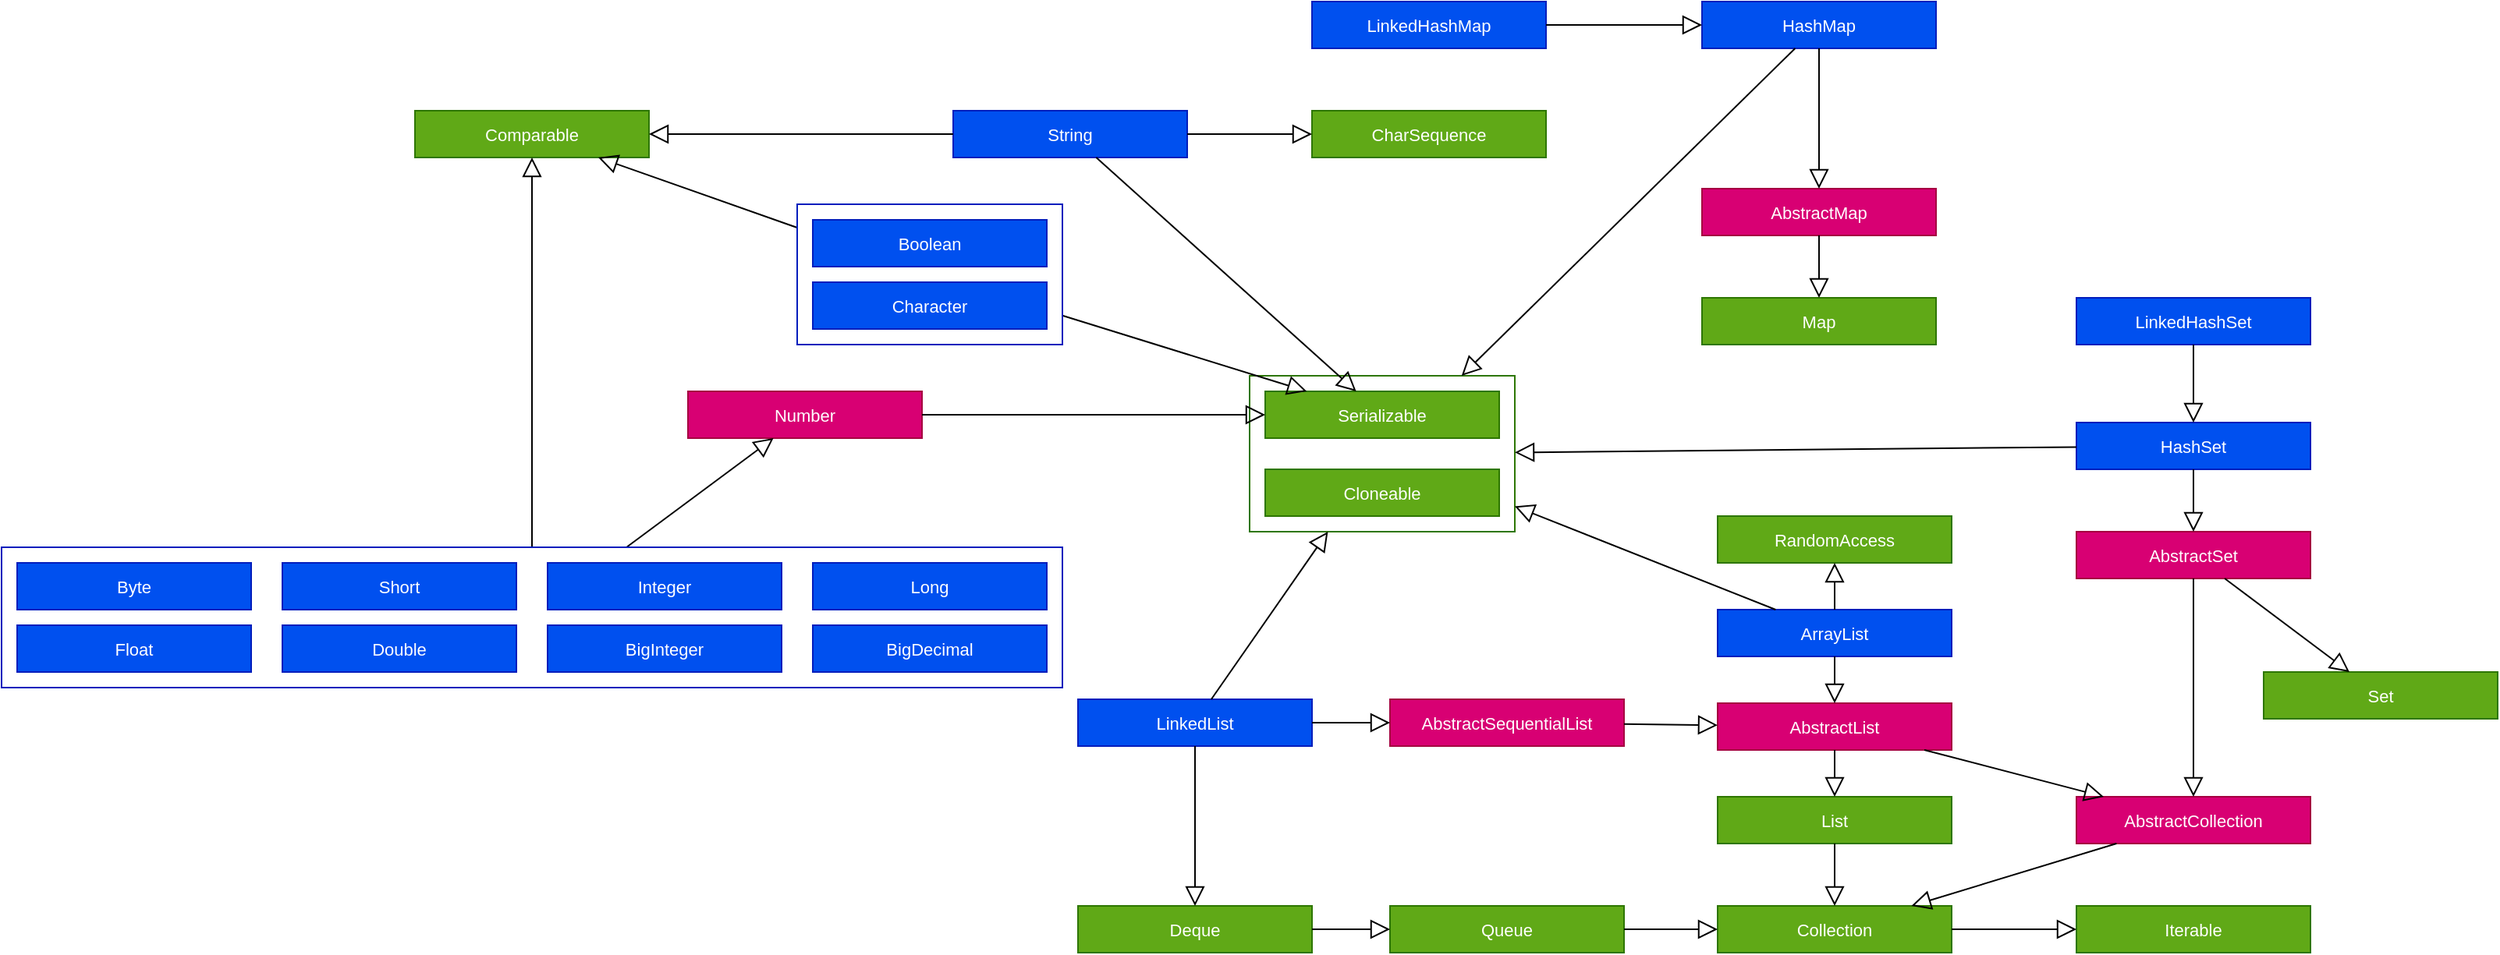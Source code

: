 <mxfile compressed="false" version="20.0.3" type="device">
  <diagram id="C5RBs43oDa-KdzZeNtuy" name="Page-1">
    <mxGraphModel dx="1430" dy="696" grid="1" gridSize="10" guides="1" tooltips="1" connect="1" arrows="1" fold="1" page="1" pageScale="1" pageWidth="1654" pageHeight="1169" math="0" shadow="0">
      <root>
        <mxCell id="WIyWlLk6GJQsqaUBKTNV-0" />
        <mxCell id="WIyWlLk6GJQsqaUBKTNV-1" parent="WIyWlLk6GJQsqaUBKTNV-0" />
        <mxCell id="bcarhAzKGb76M7BZtldy-30" value="String" style="rounded=0;fontFamily=Helvetica;fontSize=11;fontColor=#ffffff;fillColor=#0050ef;strokeColor=#001DBC;" parent="WIyWlLk6GJQsqaUBKTNV-1" vertex="1">
          <mxGeometry x="640" y="400" width="150" height="30" as="geometry" />
        </mxCell>
        <mxCell id="bcarhAzKGb76M7BZtldy-31" value="List" style="rounded=0;fontFamily=Helvetica;fontSize=11;fontColor=#ffffff;fillColor=#60a917;strokeColor=#2D7600;" parent="WIyWlLk6GJQsqaUBKTNV-1" vertex="1">
          <mxGeometry x="1130" y="840" width="150" height="30" as="geometry" />
        </mxCell>
        <mxCell id="bcarhAzKGb76M7BZtldy-46" value="Collection" style="rounded=0;fontFamily=Helvetica;fontSize=11;fontColor=#ffffff;fillColor=#60a917;strokeColor=#2D7600;" parent="WIyWlLk6GJQsqaUBKTNV-1" vertex="1">
          <mxGeometry x="1130" y="910" width="150" height="30" as="geometry" />
        </mxCell>
        <mxCell id="bcarhAzKGb76M7BZtldy-48" value="Iterable" style="rounded=0;fontFamily=Helvetica;fontSize=11;fontColor=#ffffff;fillColor=#60a917;strokeColor=#2D7600;" parent="WIyWlLk6GJQsqaUBKTNV-1" vertex="1">
          <mxGeometry x="1360" y="910" width="150" height="30" as="geometry" />
        </mxCell>
        <mxCell id="bcarhAzKGb76M7BZtldy-50" value="ArrayList" style="rounded=0;fontFamily=Helvetica;fontSize=11;fontColor=#ffffff;fillColor=#0050ef;strokeColor=#001DBC;" parent="WIyWlLk6GJQsqaUBKTNV-1" vertex="1">
          <mxGeometry x="1130" y="720" width="150" height="30" as="geometry" />
        </mxCell>
        <mxCell id="bcarhAzKGb76M7BZtldy-51" value="LinkedList" style="rounded=0;fontFamily=Helvetica;fontSize=11;fontColor=#ffffff;fillColor=#0050ef;strokeColor=#001DBC;" parent="WIyWlLk6GJQsqaUBKTNV-1" vertex="1">
          <mxGeometry x="720" y="777.5" width="150" height="30" as="geometry" />
        </mxCell>
        <mxCell id="bcarhAzKGb76M7BZtldy-53" value="RandomAccess" style="rounded=0;fontFamily=Helvetica;fontSize=11;fontColor=#ffffff;fillColor=#60a917;strokeColor=#2D7600;" parent="WIyWlLk6GJQsqaUBKTNV-1" vertex="1">
          <mxGeometry x="1130" y="660" width="150" height="30" as="geometry" />
        </mxCell>
        <mxCell id="bcarhAzKGb76M7BZtldy-55" value="Deque" style="rounded=0;fontFamily=Helvetica;fontSize=11;fontColor=#ffffff;fillColor=#60a917;strokeColor=#2D7600;" parent="WIyWlLk6GJQsqaUBKTNV-1" vertex="1">
          <mxGeometry x="720" y="910" width="150" height="30" as="geometry" />
        </mxCell>
        <mxCell id="bcarhAzKGb76M7BZtldy-62" value="Queue" style="rounded=0;fontFamily=Helvetica;fontSize=11;fontColor=#ffffff;fillColor=#60a917;strokeColor=#2D7600;" parent="WIyWlLk6GJQsqaUBKTNV-1" vertex="1">
          <mxGeometry x="920" y="910" width="150" height="30" as="geometry" />
        </mxCell>
        <mxCell id="bcarhAzKGb76M7BZtldy-66" value="AbstractSequentialList" style="rounded=0;fontFamily=Helvetica;fontSize=11;fontColor=#ffffff;fillColor=#d80073;strokeColor=#A50040;" parent="WIyWlLk6GJQsqaUBKTNV-1" vertex="1">
          <mxGeometry x="920" y="777.5" width="150" height="30" as="geometry" />
        </mxCell>
        <mxCell id="bcarhAzKGb76M7BZtldy-67" value="AbstractList" style="rounded=0;fontFamily=Helvetica;fontSize=11;fontColor=#ffffff;fillColor=#d80073;strokeColor=#A50040;" parent="WIyWlLk6GJQsqaUBKTNV-1" vertex="1">
          <mxGeometry x="1130" y="780" width="150" height="30" as="geometry" />
        </mxCell>
        <mxCell id="bcarhAzKGb76M7BZtldy-68" value="AbstractCollection" style="rounded=0;fontFamily=Helvetica;fontSize=11;fontColor=#ffffff;fillColor=#d80073;strokeColor=#A50040;" parent="WIyWlLk6GJQsqaUBKTNV-1" vertex="1">
          <mxGeometry x="1360" y="840" width="150" height="30" as="geometry" />
        </mxCell>
        <mxCell id="bcarhAzKGb76M7BZtldy-86" value="CharSequence" style="rounded=0;fontFamily=Helvetica;fontSize=11;fontColor=#ffffff;fillColor=#60a917;strokeColor=#2D7600;" parent="WIyWlLk6GJQsqaUBKTNV-1" vertex="1">
          <mxGeometry x="870" y="400" width="150" height="30" as="geometry" />
        </mxCell>
        <mxCell id="bcarhAzKGb76M7BZtldy-98" value="AbstractSet" style="rounded=0;fontFamily=Helvetica;fontSize=11;fontColor=#ffffff;fillColor=#d80073;strokeColor=#A50040;" parent="WIyWlLk6GJQsqaUBKTNV-1" vertex="1">
          <mxGeometry x="1360" y="670" width="150" height="30" as="geometry" />
        </mxCell>
        <mxCell id="bcarhAzKGb76M7BZtldy-99" value="Set" style="rounded=0;fontFamily=Helvetica;fontSize=11;fontColor=#ffffff;fillColor=#60a917;strokeColor=#2D7600;" parent="WIyWlLk6GJQsqaUBKTNV-1" vertex="1">
          <mxGeometry x="1480" y="760" width="150" height="30" as="geometry" />
        </mxCell>
        <mxCell id="bcarhAzKGb76M7BZtldy-32" value="Map" style="rounded=0;fontFamily=Helvetica;fontSize=11;fontColor=#ffffff;fillColor=#60a917;strokeColor=#2D7600;" parent="WIyWlLk6GJQsqaUBKTNV-1" vertex="1">
          <mxGeometry x="1120" y="520" width="150" height="30" as="geometry" />
        </mxCell>
        <mxCell id="bcarhAzKGb76M7BZtldy-88" value="HashMap" style="rounded=0;fontFamily=Helvetica;fontSize=11;fontColor=#ffffff;fillColor=#0050ef;strokeColor=#001DBC;" parent="WIyWlLk6GJQsqaUBKTNV-1" vertex="1">
          <mxGeometry x="1120" y="330" width="150" height="30" as="geometry" />
        </mxCell>
        <mxCell id="bcarhAzKGb76M7BZtldy-89" value="AbstractMap" style="rounded=0;fontFamily=Helvetica;fontSize=11;fontColor=#ffffff;fillColor=#d80073;strokeColor=#A50040;" parent="WIyWlLk6GJQsqaUBKTNV-1" vertex="1">
          <mxGeometry x="1120" y="450" width="150" height="30" as="geometry" />
        </mxCell>
        <mxCell id="bcarhAzKGb76M7BZtldy-94" value="LinkedHashMap" style="rounded=0;fontFamily=Helvetica;fontSize=11;fontColor=#ffffff;fillColor=#0050ef;strokeColor=#001DBC;" parent="WIyWlLk6GJQsqaUBKTNV-1" vertex="1">
          <mxGeometry x="870" y="330" width="150" height="30" as="geometry" />
        </mxCell>
        <mxCell id="bcarhAzKGb76M7BZtldy-97" value="HashSet" style="rounded=0;fontFamily=Helvetica;fontSize=11;fontColor=#ffffff;fillColor=#0050ef;strokeColor=#001DBC;" parent="WIyWlLk6GJQsqaUBKTNV-1" vertex="1">
          <mxGeometry x="1360" y="600" width="150" height="30" as="geometry" />
        </mxCell>
        <mxCell id="bcarhAzKGb76M7BZtldy-104" value="LinkedHashSet" style="rounded=0;fontFamily=Helvetica;fontSize=11;fontColor=#ffffff;fillColor=#0050ef;strokeColor=#001DBC;" parent="WIyWlLk6GJQsqaUBKTNV-1" vertex="1">
          <mxGeometry x="1360" y="520" width="150" height="30" as="geometry" />
        </mxCell>
        <mxCell id="bcarhAzKGb76M7BZtldy-27" value="Number" style="rounded=0;fontFamily=Helvetica;fontSize=11;fontColor=#ffffff;fillColor=#d80073;strokeColor=#A50040;" parent="WIyWlLk6GJQsqaUBKTNV-1" vertex="1">
          <mxGeometry x="470" y="580" width="150" height="30" as="geometry" />
        </mxCell>
        <mxCell id="bcarhAzKGb76M7BZtldy-76" value="Comparable" style="rounded=0;fontFamily=Helvetica;fontSize=11;fontColor=#ffffff;fillColor=#60a917;strokeColor=#2D7600;" parent="WIyWlLk6GJQsqaUBKTNV-1" vertex="1">
          <mxGeometry x="295" y="400" width="150" height="30" as="geometry" />
        </mxCell>
        <mxCell id="xo6h9skGutNDoiyW-js7-5" value="" style="group" vertex="1" connectable="0" parent="WIyWlLk6GJQsqaUBKTNV-1">
          <mxGeometry x="830" y="570" width="170" height="100" as="geometry" />
        </mxCell>
        <mxCell id="bcarhAzKGb76M7BZtldy-115" value="" style="rounded=0;fontFamily=Helvetica;fontSize=11;fontColor=#ffffff;fillColor=none;strokeColor=#2D7600;" parent="xo6h9skGutNDoiyW-js7-5" vertex="1">
          <mxGeometry width="170" height="100" as="geometry" />
        </mxCell>
        <mxCell id="bcarhAzKGb76M7BZtldy-28" value="Serializable" style="rounded=0;fontFamily=Helvetica;fontSize=11;fontColor=#ffffff;fillColor=#60a917;strokeColor=#2D7600;" parent="xo6h9skGutNDoiyW-js7-5" vertex="1">
          <mxGeometry x="10" y="10" width="150" height="30" as="geometry" />
        </mxCell>
        <mxCell id="bcarhAzKGb76M7BZtldy-59" value="Cloneable" style="rounded=0;fontFamily=Helvetica;fontSize=11;fontColor=#ffffff;fillColor=#60a917;strokeColor=#2D7600;" parent="xo6h9skGutNDoiyW-js7-5" vertex="1">
          <mxGeometry x="10" y="60" width="150" height="30" as="geometry" />
        </mxCell>
        <mxCell id="bcarhAzKGb76M7BZtldy-58" value="" style="edgeStyle=none;shape=connector;rounded=0;orthogonalLoop=1;jettySize=auto;shadow=0;labelBackgroundColor=default;fontFamily=Helvetica;fontSize=11;fontColor=default;endArrow=block;endFill=0;endSize=10;strokeColor=default;strokeWidth=1;elbow=vertical;" parent="WIyWlLk6GJQsqaUBKTNV-1" source="bcarhAzKGb76M7BZtldy-50" target="bcarhAzKGb76M7BZtldy-115" edge="1">
          <mxGeometry relative="1" as="geometry" />
        </mxCell>
        <mxCell id="bcarhAzKGb76M7BZtldy-114" style="edgeStyle=none;shape=connector;rounded=0;orthogonalLoop=1;jettySize=auto;html=0;shadow=0;labelBackgroundColor=default;fontFamily=Helvetica;fontSize=11;fontColor=default;endArrow=block;endFill=0;endSize=10;strokeColor=default;strokeWidth=1;elbow=vertical;" parent="WIyWlLk6GJQsqaUBKTNV-1" source="xo6h9skGutNDoiyW-js7-18" target="bcarhAzKGb76M7BZtldy-76" edge="1">
          <mxGeometry relative="1" as="geometry" />
        </mxCell>
        <mxCell id="bcarhAzKGb76M7BZtldy-74" style="edgeStyle=none;shape=connector;rounded=0;orthogonalLoop=1;jettySize=auto;html=0;shadow=0;labelBackgroundColor=default;fontFamily=Helvetica;fontSize=11;fontColor=default;endArrow=block;endFill=0;endSize=10;strokeColor=default;strokeWidth=1;elbow=vertical;" parent="WIyWlLk6GJQsqaUBKTNV-1" source="bcarhAzKGb76M7BZtldy-67" target="bcarhAzKGb76M7BZtldy-31" edge="1">
          <mxGeometry relative="1" as="geometry">
            <mxPoint x="1649" y="690" as="targetPoint" />
          </mxGeometry>
        </mxCell>
        <mxCell id="bcarhAzKGb76M7BZtldy-47" value="" style="edgeStyle=none;shape=connector;rounded=0;orthogonalLoop=1;jettySize=auto;shadow=0;labelBackgroundColor=default;fontFamily=Helvetica;fontSize=11;fontColor=default;endArrow=block;endFill=0;endSize=10;strokeColor=default;strokeWidth=1;elbow=vertical;" parent="WIyWlLk6GJQsqaUBKTNV-1" source="bcarhAzKGb76M7BZtldy-31" target="bcarhAzKGb76M7BZtldy-46" edge="1">
          <mxGeometry relative="1" as="geometry">
            <mxPoint x="1649" y="585" as="sourcePoint" />
          </mxGeometry>
        </mxCell>
        <mxCell id="bcarhAzKGb76M7BZtldy-72" style="edgeStyle=none;shape=connector;rounded=0;orthogonalLoop=1;jettySize=auto;html=0;shadow=0;labelBackgroundColor=default;fontFamily=Helvetica;fontSize=11;fontColor=default;endArrow=block;endFill=0;endSize=10;strokeColor=default;strokeWidth=1;elbow=vertical;" parent="WIyWlLk6GJQsqaUBKTNV-1" source="bcarhAzKGb76M7BZtldy-68" target="bcarhAzKGb76M7BZtldy-46" edge="1">
          <mxGeometry relative="1" as="geometry" />
        </mxCell>
        <mxCell id="bcarhAzKGb76M7BZtldy-175" style="shape=connector;rounded=0;orthogonalLoop=1;jettySize=auto;html=0;shadow=0;labelBackgroundColor=default;fontFamily=Helvetica;fontSize=11;fontColor=default;endArrow=block;endFill=0;endSize=10;strokeColor=default;strokeWidth=1;elbow=vertical;" parent="WIyWlLk6GJQsqaUBKTNV-1" source="bcarhAzKGb76M7BZtldy-46" target="bcarhAzKGb76M7BZtldy-48" edge="1">
          <mxGeometry relative="1" as="geometry" />
        </mxCell>
        <mxCell id="bcarhAzKGb76M7BZtldy-75" style="edgeStyle=none;shape=connector;rounded=0;orthogonalLoop=1;jettySize=auto;html=0;shadow=0;labelBackgroundColor=default;fontFamily=Helvetica;fontSize=11;fontColor=default;endArrow=block;endFill=0;endSize=10;strokeColor=default;strokeWidth=1;elbow=vertical;" parent="WIyWlLk6GJQsqaUBKTNV-1" source="bcarhAzKGb76M7BZtldy-50" target="bcarhAzKGb76M7BZtldy-67" edge="1">
          <mxGeometry relative="1" as="geometry">
            <mxPoint x="1639" y="760" as="sourcePoint" />
          </mxGeometry>
        </mxCell>
        <mxCell id="bcarhAzKGb76M7BZtldy-129" value="" style="edgeStyle=none;shape=connector;rounded=0;orthogonalLoop=1;jettySize=auto;html=0;shadow=0;labelBackgroundColor=default;fontFamily=Helvetica;fontSize=11;fontColor=default;endArrow=block;endFill=0;endSize=10;strokeColor=default;strokeWidth=1;elbow=vertical;" parent="WIyWlLk6GJQsqaUBKTNV-1" source="bcarhAzKGb76M7BZtldy-50" target="bcarhAzKGb76M7BZtldy-53" edge="1">
          <mxGeometry relative="1" as="geometry" />
        </mxCell>
        <mxCell id="bcarhAzKGb76M7BZtldy-56" value="" style="edgeStyle=none;shape=connector;rounded=0;orthogonalLoop=1;jettySize=auto;shadow=0;labelBackgroundColor=default;fontFamily=Helvetica;fontSize=11;fontColor=default;endArrow=block;endFill=0;endSize=10;strokeColor=default;strokeWidth=1;elbow=vertical;" parent="WIyWlLk6GJQsqaUBKTNV-1" source="bcarhAzKGb76M7BZtldy-51" target="bcarhAzKGb76M7BZtldy-55" edge="1">
          <mxGeometry relative="1" as="geometry" />
        </mxCell>
        <mxCell id="bcarhAzKGb76M7BZtldy-60" value="" style="edgeStyle=none;shape=connector;rounded=0;orthogonalLoop=1;jettySize=auto;shadow=0;labelBackgroundColor=default;fontFamily=Helvetica;fontSize=11;fontColor=default;endArrow=block;endFill=0;endSize=10;strokeColor=default;strokeWidth=1;elbow=vertical;" parent="WIyWlLk6GJQsqaUBKTNV-1" source="bcarhAzKGb76M7BZtldy-51" target="bcarhAzKGb76M7BZtldy-115" edge="1">
          <mxGeometry relative="1" as="geometry" />
        </mxCell>
        <mxCell id="bcarhAzKGb76M7BZtldy-63" value="" style="edgeStyle=none;shape=connector;rounded=0;orthogonalLoop=1;jettySize=auto;shadow=0;labelBackgroundColor=default;fontFamily=Helvetica;fontSize=11;fontColor=default;endArrow=block;endFill=0;endSize=10;strokeColor=default;strokeWidth=1;elbow=vertical;" parent="WIyWlLk6GJQsqaUBKTNV-1" source="bcarhAzKGb76M7BZtldy-55" target="bcarhAzKGb76M7BZtldy-62" edge="1">
          <mxGeometry relative="1" as="geometry" />
        </mxCell>
        <mxCell id="bcarhAzKGb76M7BZtldy-64" value="" style="edgeStyle=none;shape=connector;rounded=0;orthogonalLoop=1;jettySize=auto;shadow=0;labelBackgroundColor=default;fontFamily=Helvetica;fontSize=11;fontColor=default;endArrow=block;endFill=0;endSize=10;strokeColor=default;strokeWidth=1;elbow=vertical;" parent="WIyWlLk6GJQsqaUBKTNV-1" source="bcarhAzKGb76M7BZtldy-62" target="bcarhAzKGb76M7BZtldy-46" edge="1">
          <mxGeometry relative="1" as="geometry">
            <mxPoint x="1662.952" y="625.0" as="sourcePoint" />
          </mxGeometry>
        </mxCell>
        <mxCell id="bcarhAzKGb76M7BZtldy-71" style="edgeStyle=none;shape=connector;rounded=0;orthogonalLoop=1;jettySize=auto;html=0;shadow=0;labelBackgroundColor=default;fontFamily=Helvetica;fontSize=11;fontColor=default;endArrow=block;endFill=0;endSize=10;strokeColor=default;strokeWidth=1;elbow=vertical;" parent="WIyWlLk6GJQsqaUBKTNV-1" source="bcarhAzKGb76M7BZtldy-51" target="bcarhAzKGb76M7BZtldy-66" edge="1">
          <mxGeometry relative="1" as="geometry" />
        </mxCell>
        <mxCell id="bcarhAzKGb76M7BZtldy-69" style="shape=connector;rounded=0;orthogonalLoop=1;jettySize=auto;html=0;shadow=0;labelBackgroundColor=default;fontFamily=Helvetica;fontSize=11;fontColor=default;endArrow=block;endFill=0;endSize=10;strokeColor=default;strokeWidth=1;elbow=vertical;jumpStyle=arc;jumpSize=10;" parent="WIyWlLk6GJQsqaUBKTNV-1" source="bcarhAzKGb76M7BZtldy-66" target="bcarhAzKGb76M7BZtldy-67" edge="1">
          <mxGeometry relative="1" as="geometry" />
        </mxCell>
        <mxCell id="bcarhAzKGb76M7BZtldy-70" style="edgeStyle=none;shape=connector;rounded=0;orthogonalLoop=1;jettySize=auto;html=0;shadow=0;labelBackgroundColor=default;fontFamily=Helvetica;fontSize=11;fontColor=default;endArrow=block;endFill=0;endSize=10;strokeColor=default;strokeWidth=1;elbow=vertical;" parent="WIyWlLk6GJQsqaUBKTNV-1" source="bcarhAzKGb76M7BZtldy-67" target="bcarhAzKGb76M7BZtldy-68" edge="1">
          <mxGeometry relative="1" as="geometry" />
        </mxCell>
        <mxCell id="bcarhAzKGb76M7BZtldy-85" style="edgeStyle=none;shape=connector;rounded=0;orthogonalLoop=1;jettySize=auto;html=0;shadow=0;labelBackgroundColor=default;fontFamily=Helvetica;fontSize=11;fontColor=default;endArrow=block;endFill=0;endSize=10;strokeColor=default;strokeWidth=1;elbow=vertical;" parent="WIyWlLk6GJQsqaUBKTNV-1" source="bcarhAzKGb76M7BZtldy-30" target="bcarhAzKGb76M7BZtldy-76" edge="1">
          <mxGeometry relative="1" as="geometry" />
        </mxCell>
        <mxCell id="bcarhAzKGb76M7BZtldy-112" style="edgeStyle=none;shape=connector;rounded=0;orthogonalLoop=1;jettySize=auto;html=0;shadow=0;labelBackgroundColor=default;fontFamily=Helvetica;fontSize=11;fontColor=default;endArrow=block;endFill=0;endSize=10;strokeColor=default;strokeWidth=1;elbow=vertical;" parent="WIyWlLk6GJQsqaUBKTNV-1" source="bcarhAzKGb76M7BZtldy-88" target="bcarhAzKGb76M7BZtldy-115" edge="1">
          <mxGeometry relative="1" as="geometry" />
        </mxCell>
        <mxCell id="bcarhAzKGb76M7BZtldy-176" style="shape=connector;rounded=0;orthogonalLoop=1;jettySize=auto;html=0;shadow=0;labelBackgroundColor=default;fontFamily=Helvetica;fontSize=11;fontColor=default;endArrow=block;endFill=0;endSize=10;strokeColor=default;strokeWidth=1;elbow=vertical;" parent="WIyWlLk6GJQsqaUBKTNV-1" source="bcarhAzKGb76M7BZtldy-98" target="bcarhAzKGb76M7BZtldy-68" edge="1">
          <mxGeometry relative="1" as="geometry" />
        </mxCell>
        <mxCell id="bcarhAzKGb76M7BZtldy-107" style="edgeStyle=none;shape=connector;rounded=0;orthogonalLoop=1;jettySize=auto;html=0;shadow=0;labelBackgroundColor=default;fontFamily=Helvetica;fontSize=11;fontColor=default;endArrow=block;endFill=0;endSize=10;strokeColor=default;strokeWidth=1;elbow=vertical;" parent="WIyWlLk6GJQsqaUBKTNV-1" source="bcarhAzKGb76M7BZtldy-97" target="bcarhAzKGb76M7BZtldy-115" edge="1">
          <mxGeometry relative="1" as="geometry">
            <mxPoint x="1449.634" y="390" as="sourcePoint" />
            <mxPoint x="1461.667" y="445" as="targetPoint" />
          </mxGeometry>
        </mxCell>
        <mxCell id="bcarhAzKGb76M7BZtldy-100" style="edgeStyle=none;shape=connector;rounded=0;orthogonalLoop=1;jettySize=auto;html=0;shadow=0;labelBackgroundColor=default;fontFamily=Helvetica;fontSize=11;fontColor=default;endArrow=block;endFill=0;endSize=10;strokeColor=default;strokeWidth=1;elbow=vertical;" parent="WIyWlLk6GJQsqaUBKTNV-1" source="bcarhAzKGb76M7BZtldy-97" target="bcarhAzKGb76M7BZtldy-98" edge="1">
          <mxGeometry relative="1" as="geometry" />
        </mxCell>
        <mxCell id="bcarhAzKGb76M7BZtldy-109" style="edgeStyle=none;shape=connector;rounded=0;orthogonalLoop=1;jettySize=auto;html=0;shadow=0;labelBackgroundColor=default;fontFamily=Helvetica;fontSize=11;fontColor=default;endArrow=block;endFill=0;endSize=10;strokeColor=default;strokeWidth=1;elbow=vertical;" parent="WIyWlLk6GJQsqaUBKTNV-1" source="bcarhAzKGb76M7BZtldy-98" target="bcarhAzKGb76M7BZtldy-99" edge="1">
          <mxGeometry relative="1" as="geometry" />
        </mxCell>
        <mxCell id="bcarhAzKGb76M7BZtldy-91" style="edgeStyle=none;shape=connector;rounded=0;orthogonalLoop=1;jettySize=auto;html=0;shadow=0;labelBackgroundColor=default;fontFamily=Helvetica;fontSize=11;fontColor=default;endArrow=block;endFill=0;endSize=10;strokeColor=default;strokeWidth=1;elbow=vertical;" parent="WIyWlLk6GJQsqaUBKTNV-1" source="bcarhAzKGb76M7BZtldy-89" target="bcarhAzKGb76M7BZtldy-32" edge="1">
          <mxGeometry relative="1" as="geometry" />
        </mxCell>
        <mxCell id="bcarhAzKGb76M7BZtldy-90" style="edgeStyle=none;shape=connector;rounded=0;orthogonalLoop=1;jettySize=auto;html=0;shadow=0;labelBackgroundColor=default;fontFamily=Helvetica;fontSize=11;fontColor=default;endArrow=block;endFill=0;endSize=10;strokeColor=default;strokeWidth=1;elbow=vertical;" parent="WIyWlLk6GJQsqaUBKTNV-1" source="bcarhAzKGb76M7BZtldy-88" target="bcarhAzKGb76M7BZtldy-89" edge="1">
          <mxGeometry relative="1" as="geometry" />
        </mxCell>
        <mxCell id="bcarhAzKGb76M7BZtldy-95" style="edgeStyle=none;shape=connector;rounded=0;orthogonalLoop=1;jettySize=auto;html=0;shadow=0;labelBackgroundColor=default;fontFamily=Helvetica;fontSize=11;fontColor=default;endArrow=block;endFill=0;endSize=10;strokeColor=default;strokeWidth=1;elbow=vertical;" parent="WIyWlLk6GJQsqaUBKTNV-1" source="bcarhAzKGb76M7BZtldy-94" target="bcarhAzKGb76M7BZtldy-88" edge="1">
          <mxGeometry relative="1" as="geometry" />
        </mxCell>
        <mxCell id="bcarhAzKGb76M7BZtldy-105" style="edgeStyle=none;shape=connector;rounded=0;orthogonalLoop=1;jettySize=auto;html=0;shadow=0;labelBackgroundColor=default;fontFamily=Helvetica;fontSize=11;fontColor=default;endArrow=block;endFill=0;endSize=10;strokeColor=default;strokeWidth=1;elbow=vertical;" parent="WIyWlLk6GJQsqaUBKTNV-1" source="bcarhAzKGb76M7BZtldy-104" target="bcarhAzKGb76M7BZtldy-97" edge="1">
          <mxGeometry relative="1" as="geometry" />
        </mxCell>
        <mxCell id="xo6h9skGutNDoiyW-js7-3" style="edgeStyle=none;shape=connector;rounded=0;orthogonalLoop=1;jettySize=auto;html=0;shadow=0;labelBackgroundColor=default;fontFamily=Helvetica;fontSize=11;fontColor=default;endArrow=block;endFill=0;endSize=10;strokeColor=default;strokeWidth=1;elbow=vertical;" edge="1" parent="WIyWlLk6GJQsqaUBKTNV-1" source="xo6h9skGutNDoiyW-js7-0" target="bcarhAzKGb76M7BZtldy-76">
          <mxGeometry relative="1" as="geometry" />
        </mxCell>
        <mxCell id="xo6h9skGutNDoiyW-js7-4" style="edgeStyle=none;shape=connector;rounded=0;orthogonalLoop=1;jettySize=auto;html=0;shadow=0;labelBackgroundColor=default;fontFamily=Helvetica;fontSize=11;fontColor=default;endArrow=block;endFill=0;endSize=10;strokeColor=default;strokeWidth=1;elbow=vertical;" edge="1" parent="WIyWlLk6GJQsqaUBKTNV-1" source="xo6h9skGutNDoiyW-js7-0" target="bcarhAzKGb76M7BZtldy-27">
          <mxGeometry relative="1" as="geometry" />
        </mxCell>
        <mxCell id="bcarhAzKGb76M7BZtldy-41" value="" style="edgeStyle=none;shape=connector;rounded=0;orthogonalLoop=1;jettySize=auto;shadow=0;labelBackgroundColor=default;fontFamily=Helvetica;fontSize=11;fontColor=default;endArrow=block;endFill=0;endSize=10;strokeColor=default;strokeWidth=1;elbow=vertical;" parent="WIyWlLk6GJQsqaUBKTNV-1" source="bcarhAzKGb76M7BZtldy-27" target="bcarhAzKGb76M7BZtldy-28" edge="1">
          <mxGeometry relative="1" as="geometry" />
        </mxCell>
        <mxCell id="bcarhAzKGb76M7BZtldy-42" value="" style="edgeStyle=none;shape=connector;rounded=0;orthogonalLoop=1;jettySize=auto;shadow=0;labelBackgroundColor=default;fontFamily=Helvetica;fontSize=11;fontColor=default;endArrow=block;endFill=0;endSize=10;strokeColor=default;strokeWidth=1;elbow=vertical;" parent="WIyWlLk6GJQsqaUBKTNV-1" source="xo6h9skGutNDoiyW-js7-18" target="bcarhAzKGb76M7BZtldy-28" edge="1">
          <mxGeometry relative="1" as="geometry" />
        </mxCell>
        <mxCell id="bcarhAzKGb76M7BZtldy-43" value="" style="edgeStyle=none;shape=connector;rounded=0;orthogonalLoop=1;jettySize=auto;shadow=0;labelBackgroundColor=default;fontFamily=Helvetica;fontSize=11;fontColor=default;endArrow=block;endFill=0;endSize=10;strokeColor=default;strokeWidth=1;elbow=vertical;" parent="WIyWlLk6GJQsqaUBKTNV-1" source="bcarhAzKGb76M7BZtldy-30" target="bcarhAzKGb76M7BZtldy-28" edge="1">
          <mxGeometry relative="1" as="geometry" />
        </mxCell>
        <mxCell id="bcarhAzKGb76M7BZtldy-87" style="edgeStyle=none;shape=connector;rounded=0;orthogonalLoop=1;jettySize=auto;html=0;shadow=0;labelBackgroundColor=default;fontFamily=Helvetica;fontSize=11;fontColor=default;endArrow=block;endFill=0;endSize=10;strokeColor=default;strokeWidth=1;elbow=vertical;" parent="WIyWlLk6GJQsqaUBKTNV-1" source="bcarhAzKGb76M7BZtldy-30" target="bcarhAzKGb76M7BZtldy-86" edge="1">
          <mxGeometry relative="1" as="geometry" />
        </mxCell>
        <mxCell id="xo6h9skGutNDoiyW-js7-6" value="" style="group" vertex="1" connectable="0" parent="WIyWlLk6GJQsqaUBKTNV-1">
          <mxGeometry x="30" y="680" width="680" height="90" as="geometry" />
        </mxCell>
        <mxCell id="xo6h9skGutNDoiyW-js7-0" value="" style="rounded=0;whiteSpace=wrap;html=1;fillColor=none;fontColor=#ffffff;strokeColor=#001DBC;" vertex="1" parent="xo6h9skGutNDoiyW-js7-6">
          <mxGeometry width="680" height="90" as="geometry" />
        </mxCell>
        <mxCell id="bcarhAzKGb76M7BZtldy-19" value="Byte" style="rounded=0;fontFamily=Helvetica;fontSize=11;fontColor=#ffffff;fillColor=#0050ef;strokeColor=#001DBC;" parent="xo6h9skGutNDoiyW-js7-6" vertex="1">
          <mxGeometry x="10" y="10" width="150" height="30" as="geometry" />
        </mxCell>
        <mxCell id="bcarhAzKGb76M7BZtldy-20" value="Short" style="rounded=0;fontFamily=Helvetica;fontSize=11;fontColor=#ffffff;fillColor=#0050ef;strokeColor=#001DBC;" parent="xo6h9skGutNDoiyW-js7-6" vertex="1">
          <mxGeometry x="180" y="10" width="150" height="30" as="geometry" />
        </mxCell>
        <mxCell id="bcarhAzKGb76M7BZtldy-21" value="Integer" style="rounded=0;fontFamily=Helvetica;fontSize=11;fontColor=#ffffff;fillColor=#0050ef;strokeColor=#001DBC;" parent="xo6h9skGutNDoiyW-js7-6" vertex="1">
          <mxGeometry x="350" y="10" width="150" height="30" as="geometry" />
        </mxCell>
        <mxCell id="bcarhAzKGb76M7BZtldy-22" value="Long" style="rounded=0;fontFamily=Helvetica;fontSize=11;fontColor=#ffffff;fillColor=#0050ef;strokeColor=#001DBC;" parent="xo6h9skGutNDoiyW-js7-6" vertex="1">
          <mxGeometry x="520" y="10" width="150" height="30" as="geometry" />
        </mxCell>
        <mxCell id="bcarhAzKGb76M7BZtldy-23" value="Float" style="rounded=0;fontFamily=Helvetica;fontSize=11;fontColor=#ffffff;fillColor=#0050ef;strokeColor=#001DBC;" parent="xo6h9skGutNDoiyW-js7-6" vertex="1">
          <mxGeometry x="10" y="50" width="150" height="30" as="geometry" />
        </mxCell>
        <mxCell id="bcarhAzKGb76M7BZtldy-24" value="Double" style="rounded=0;fontFamily=Helvetica;fontSize=11;fontColor=#ffffff;fillColor=#0050ef;strokeColor=#001DBC;" parent="xo6h9skGutNDoiyW-js7-6" vertex="1">
          <mxGeometry x="180" y="50" width="150" height="30" as="geometry" />
        </mxCell>
        <mxCell id="bcarhAzKGb76M7BZtldy-25" value="BigInteger" style="rounded=0;fontFamily=Helvetica;fontSize=11;fontColor=#ffffff;fillColor=#0050ef;strokeColor=#001DBC;" parent="xo6h9skGutNDoiyW-js7-6" vertex="1">
          <mxGeometry x="350" y="50" width="150" height="30" as="geometry" />
        </mxCell>
        <mxCell id="bcarhAzKGb76M7BZtldy-26" value="BigDecimal" style="rounded=0;fontFamily=Helvetica;fontSize=11;fontColor=#ffffff;fillColor=#0050ef;strokeColor=#001DBC;" parent="xo6h9skGutNDoiyW-js7-6" vertex="1">
          <mxGeometry x="520" y="50" width="150" height="30" as="geometry" />
        </mxCell>
        <mxCell id="xo6h9skGutNDoiyW-js7-19" value="" style="group" vertex="1" connectable="0" parent="WIyWlLk6GJQsqaUBKTNV-1">
          <mxGeometry x="540" y="460" width="170" height="90" as="geometry" />
        </mxCell>
        <mxCell id="xo6h9skGutNDoiyW-js7-18" value="" style="rounded=0;fontFamily=Helvetica;fontSize=11;fontColor=#ffffff;fillColor=none;strokeColor=#001DBC;" vertex="1" parent="xo6h9skGutNDoiyW-js7-19">
          <mxGeometry width="170" height="90" as="geometry" />
        </mxCell>
        <mxCell id="bcarhAzKGb76M7BZtldy-29" value="Boolean" style="rounded=0;fontFamily=Helvetica;fontSize=11;fontColor=#ffffff;fillColor=#0050ef;strokeColor=#001DBC;" parent="xo6h9skGutNDoiyW-js7-19" vertex="1">
          <mxGeometry x="10" y="10" width="150" height="30" as="geometry" />
        </mxCell>
        <mxCell id="xo6h9skGutNDoiyW-js7-7" value="Character" style="rounded=0;fontFamily=Helvetica;fontSize=11;fontColor=#ffffff;fillColor=#0050ef;strokeColor=#001DBC;" vertex="1" parent="xo6h9skGutNDoiyW-js7-19">
          <mxGeometry x="10" y="50" width="150" height="30" as="geometry" />
        </mxCell>
      </root>
    </mxGraphModel>
  </diagram>
</mxfile>
